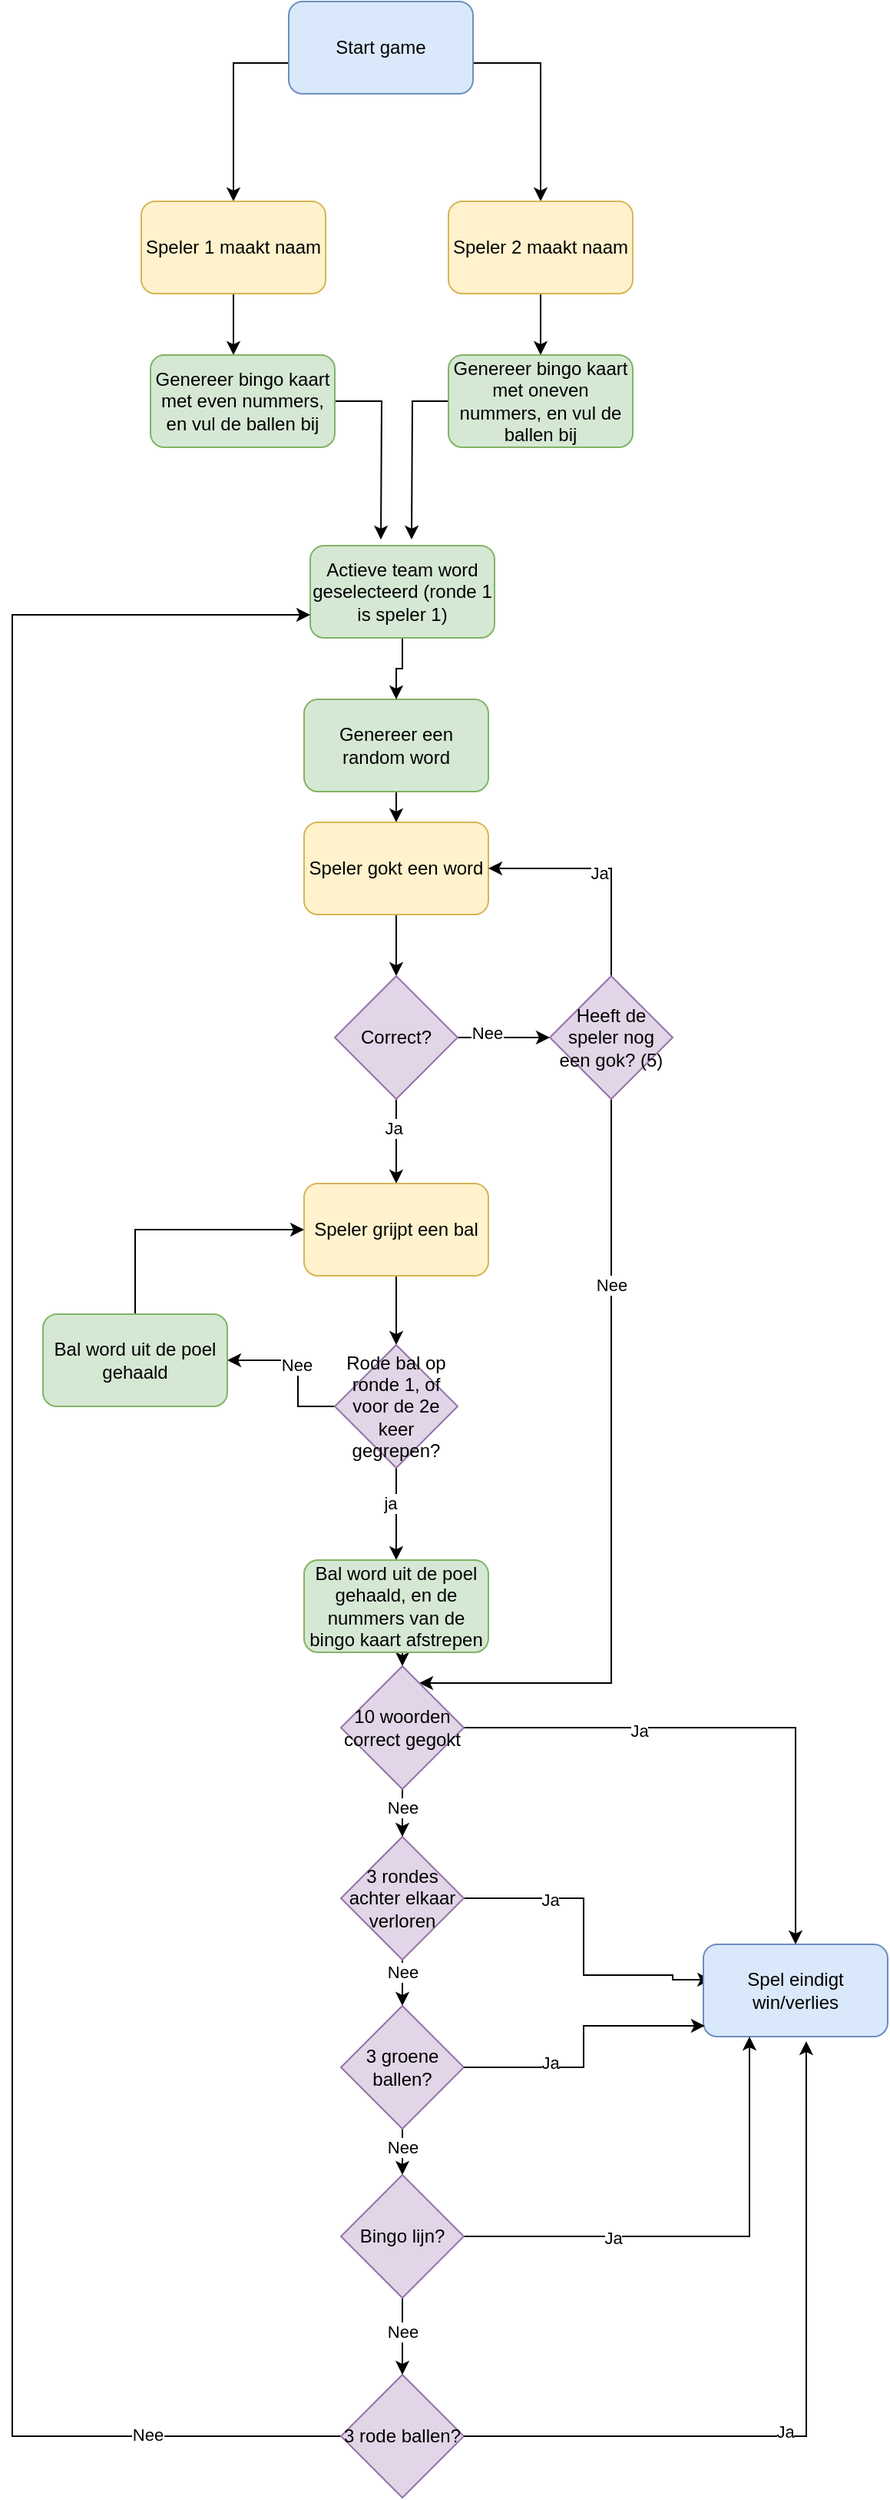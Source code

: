<mxfile version="27.1.6">
  <diagram name="Pagina-1" id="88rqKn-kRWn1IQCB_Tzr">
    <mxGraphModel dx="1426" dy="777" grid="1" gridSize="10" guides="1" tooltips="1" connect="1" arrows="1" fold="1" page="1" pageScale="1" pageWidth="827" pageHeight="1169" math="0" shadow="0">
      <root>
        <mxCell id="0" />
        <mxCell id="1" parent="0" />
        <mxCell id="oClGTv9jNvnOxV3lfpxi-3" style="edgeStyle=orthogonalEdgeStyle;rounded=0;orthogonalLoop=1;jettySize=auto;html=1;entryX=0.5;entryY=0;entryDx=0;entryDy=0;" parent="1" source="uWzpOT1AdCiu_1bDRIk7-1" target="oClGTv9jNvnOxV3lfpxi-1" edge="1">
          <mxGeometry relative="1" as="geometry">
            <Array as="points">
              <mxPoint x="314" y="170" />
            </Array>
          </mxGeometry>
        </mxCell>
        <mxCell id="oClGTv9jNvnOxV3lfpxi-4" style="edgeStyle=orthogonalEdgeStyle;rounded=0;orthogonalLoop=1;jettySize=auto;html=1;entryX=0.5;entryY=0;entryDx=0;entryDy=0;" parent="1" source="uWzpOT1AdCiu_1bDRIk7-1" target="oClGTv9jNvnOxV3lfpxi-2" edge="1">
          <mxGeometry relative="1" as="geometry">
            <Array as="points">
              <mxPoint x="514" y="170" />
            </Array>
          </mxGeometry>
        </mxCell>
        <mxCell id="uWzpOT1AdCiu_1bDRIk7-1" value="Start game" style="rounded=1;whiteSpace=wrap;html=1;fillColor=#dae8fc;strokeColor=#6c8ebf;" parent="1" vertex="1">
          <mxGeometry x="350" y="130" width="120" height="60" as="geometry" />
        </mxCell>
        <mxCell id="uWzpOT1AdCiu_1bDRIk7-5" style="edgeStyle=orthogonalEdgeStyle;rounded=0;orthogonalLoop=1;jettySize=auto;html=1;exitX=0.5;exitY=1;exitDx=0;exitDy=0;entryX=0.5;entryY=0;entryDx=0;entryDy=0;" parent="1" source="uWzpOT1AdCiu_1bDRIk7-2" target="uWzpOT1AdCiu_1bDRIk7-4" edge="1">
          <mxGeometry relative="1" as="geometry" />
        </mxCell>
        <mxCell id="uWzpOT1AdCiu_1bDRIk7-2" value="Genereer een random word" style="rounded=1;whiteSpace=wrap;html=1;fillColor=#d5e8d4;strokeColor=#82b366;" parent="1" vertex="1">
          <mxGeometry x="360" y="584" width="120" height="60" as="geometry" />
        </mxCell>
        <mxCell id="uWzpOT1AdCiu_1bDRIk7-7" style="edgeStyle=orthogonalEdgeStyle;rounded=0;orthogonalLoop=1;jettySize=auto;html=1;entryX=0.5;entryY=0;entryDx=0;entryDy=0;" parent="1" source="uWzpOT1AdCiu_1bDRIk7-4" target="uWzpOT1AdCiu_1bDRIk7-6" edge="1">
          <mxGeometry relative="1" as="geometry" />
        </mxCell>
        <mxCell id="uWzpOT1AdCiu_1bDRIk7-4" value="Speler gokt een word" style="rounded=1;whiteSpace=wrap;html=1;fillColor=#fff2cc;strokeColor=#d6b656;" parent="1" vertex="1">
          <mxGeometry x="360" y="664" width="120" height="60" as="geometry" />
        </mxCell>
        <mxCell id="uWzpOT1AdCiu_1bDRIk7-9" style="edgeStyle=orthogonalEdgeStyle;rounded=0;orthogonalLoop=1;jettySize=auto;html=1;" parent="1" source="uWzpOT1AdCiu_1bDRIk7-6" target="uWzpOT1AdCiu_1bDRIk7-8" edge="1">
          <mxGeometry relative="1" as="geometry" />
        </mxCell>
        <mxCell id="uWzpOT1AdCiu_1bDRIk7-10" value="Nee" style="edgeLabel;html=1;align=center;verticalAlign=middle;resizable=0;points=[];" parent="uWzpOT1AdCiu_1bDRIk7-9" vertex="1" connectable="0">
          <mxGeometry x="-0.367" y="3" relative="1" as="geometry">
            <mxPoint as="offset" />
          </mxGeometry>
        </mxCell>
        <mxCell id="uWzpOT1AdCiu_1bDRIk7-14" style="edgeStyle=orthogonalEdgeStyle;rounded=0;orthogonalLoop=1;jettySize=auto;html=1;entryX=0.5;entryY=0;entryDx=0;entryDy=0;" parent="1" source="uWzpOT1AdCiu_1bDRIk7-6" target="uWzpOT1AdCiu_1bDRIk7-13" edge="1">
          <mxGeometry relative="1" as="geometry" />
        </mxCell>
        <mxCell id="uWzpOT1AdCiu_1bDRIk7-15" value="Ja" style="edgeLabel;html=1;align=center;verticalAlign=middle;resizable=0;points=[];" parent="uWzpOT1AdCiu_1bDRIk7-14" vertex="1" connectable="0">
          <mxGeometry x="-0.309" y="-2" relative="1" as="geometry">
            <mxPoint as="offset" />
          </mxGeometry>
        </mxCell>
        <mxCell id="uWzpOT1AdCiu_1bDRIk7-6" value="Correct?" style="rhombus;whiteSpace=wrap;html=1;fillColor=#e1d5e7;strokeColor=#9673a6;" parent="1" vertex="1">
          <mxGeometry x="380" y="764" width="80" height="80" as="geometry" />
        </mxCell>
        <mxCell id="uWzpOT1AdCiu_1bDRIk7-11" style="edgeStyle=orthogonalEdgeStyle;rounded=0;orthogonalLoop=1;jettySize=auto;html=1;exitX=0.5;exitY=0;exitDx=0;exitDy=0;entryX=1;entryY=0.5;entryDx=0;entryDy=0;" parent="1" source="uWzpOT1AdCiu_1bDRIk7-8" target="uWzpOT1AdCiu_1bDRIk7-4" edge="1">
          <mxGeometry relative="1" as="geometry" />
        </mxCell>
        <mxCell id="uWzpOT1AdCiu_1bDRIk7-12" value="Ja" style="edgeLabel;html=1;align=center;verticalAlign=middle;resizable=0;points=[];" parent="uWzpOT1AdCiu_1bDRIk7-11" vertex="1" connectable="0">
          <mxGeometry x="0.04" y="3" relative="1" as="geometry">
            <mxPoint as="offset" />
          </mxGeometry>
        </mxCell>
        <mxCell id="uWzpOT1AdCiu_1bDRIk7-18" style="edgeStyle=orthogonalEdgeStyle;rounded=0;orthogonalLoop=1;jettySize=auto;html=1;exitX=0.5;exitY=1;exitDx=0;exitDy=0;" parent="1" source="uWzpOT1AdCiu_1bDRIk7-8" target="oClGTv9jNvnOxV3lfpxi-23" edge="1">
          <mxGeometry relative="1" as="geometry">
            <mxPoint x="560" y="1124" as="targetPoint" />
            <Array as="points">
              <mxPoint x="560" y="1224" />
            </Array>
          </mxGeometry>
        </mxCell>
        <mxCell id="uWzpOT1AdCiu_1bDRIk7-19" value="Nee" style="edgeLabel;html=1;align=center;verticalAlign=middle;resizable=0;points=[];" parent="uWzpOT1AdCiu_1bDRIk7-18" vertex="1" connectable="0">
          <mxGeometry x="-0.523" relative="1" as="geometry">
            <mxPoint as="offset" />
          </mxGeometry>
        </mxCell>
        <mxCell id="uWzpOT1AdCiu_1bDRIk7-8" value="Heeft de speler nog een gok? (5)" style="rhombus;whiteSpace=wrap;html=1;fillColor=#e1d5e7;strokeColor=#9673a6;" parent="1" vertex="1">
          <mxGeometry x="520" y="764" width="80" height="80" as="geometry" />
        </mxCell>
        <mxCell id="uWzpOT1AdCiu_1bDRIk7-17" style="edgeStyle=orthogonalEdgeStyle;rounded=0;orthogonalLoop=1;jettySize=auto;html=1;" parent="1" source="uWzpOT1AdCiu_1bDRIk7-13" edge="1">
          <mxGeometry relative="1" as="geometry">
            <mxPoint x="420" y="1004" as="targetPoint" />
            <Array as="points">
              <mxPoint x="420" y="994" />
            </Array>
          </mxGeometry>
        </mxCell>
        <mxCell id="uWzpOT1AdCiu_1bDRIk7-13" value="Speler grijpt een bal" style="rounded=1;whiteSpace=wrap;html=1;fillColor=#fff2cc;strokeColor=#d6b656;" parent="1" vertex="1">
          <mxGeometry x="360" y="899" width="120" height="60" as="geometry" />
        </mxCell>
        <mxCell id="oClGTv9jNvnOxV3lfpxi-28" style="edgeStyle=orthogonalEdgeStyle;rounded=0;orthogonalLoop=1;jettySize=auto;html=1;exitX=0.5;exitY=1;exitDx=0;exitDy=0;entryX=0.5;entryY=0;entryDx=0;entryDy=0;" parent="1" source="uWzpOT1AdCiu_1bDRIk7-16" target="oClGTv9jNvnOxV3lfpxi-24" edge="1">
          <mxGeometry relative="1" as="geometry" />
        </mxCell>
        <mxCell id="oClGTv9jNvnOxV3lfpxi-31" value="Nee" style="edgeLabel;html=1;align=center;verticalAlign=middle;resizable=0;points=[];" parent="oClGTv9jNvnOxV3lfpxi-28" vertex="1" connectable="0">
          <mxGeometry x="-0.467" relative="1" as="geometry">
            <mxPoint as="offset" />
          </mxGeometry>
        </mxCell>
        <mxCell id="oClGTv9jNvnOxV3lfpxi-34" style="edgeStyle=orthogonalEdgeStyle;rounded=0;orthogonalLoop=1;jettySize=auto;html=1;entryX=0.042;entryY=0.383;entryDx=0;entryDy=0;entryPerimeter=0;" parent="1" source="uWzpOT1AdCiu_1bDRIk7-16" target="uWzpOT1AdCiu_1bDRIk7-23" edge="1">
          <mxGeometry relative="1" as="geometry">
            <mxPoint x="600" y="1424" as="targetPoint" />
            <Array as="points">
              <mxPoint x="542" y="1364" />
              <mxPoint x="542" y="1414" />
              <mxPoint x="600" y="1414" />
              <mxPoint x="600" y="1417" />
            </Array>
          </mxGeometry>
        </mxCell>
        <mxCell id="oClGTv9jNvnOxV3lfpxi-39" value="Ja" style="edgeLabel;html=1;align=center;verticalAlign=middle;resizable=0;points=[];" parent="oClGTv9jNvnOxV3lfpxi-34" vertex="1" connectable="0">
          <mxGeometry x="-0.477" y="-1" relative="1" as="geometry">
            <mxPoint as="offset" />
          </mxGeometry>
        </mxCell>
        <mxCell id="uWzpOT1AdCiu_1bDRIk7-16" value="3 rondes achter elkaar verloren" style="rhombus;whiteSpace=wrap;html=1;fillColor=#e1d5e7;strokeColor=#9673a6;" parent="1" vertex="1">
          <mxGeometry x="384" y="1324" width="80" height="80" as="geometry" />
        </mxCell>
        <mxCell id="uWzpOT1AdCiu_1bDRIk7-23" value="Spel eindigt win/verlies" style="rounded=1;whiteSpace=wrap;html=1;fillColor=#dae8fc;strokeColor=#6c8ebf;" parent="1" vertex="1">
          <mxGeometry x="620" y="1394" width="120" height="60" as="geometry" />
        </mxCell>
        <mxCell id="N4soiPl2ScsJzYf_9Olu-1" style="edgeStyle=orthogonalEdgeStyle;rounded=0;orthogonalLoop=1;jettySize=auto;html=1;" edge="1" parent="1" source="oClGTv9jNvnOxV3lfpxi-1">
          <mxGeometry relative="1" as="geometry">
            <mxPoint x="314" y="360" as="targetPoint" />
          </mxGeometry>
        </mxCell>
        <mxCell id="oClGTv9jNvnOxV3lfpxi-1" value="Speler 1 maakt naam" style="rounded=1;whiteSpace=wrap;html=1;fillColor=#fff2cc;strokeColor=#d6b656;" parent="1" vertex="1">
          <mxGeometry x="254" y="260" width="120" height="60" as="geometry" />
        </mxCell>
        <mxCell id="N4soiPl2ScsJzYf_9Olu-2" style="edgeStyle=orthogonalEdgeStyle;rounded=0;orthogonalLoop=1;jettySize=auto;html=1;" edge="1" parent="1" source="oClGTv9jNvnOxV3lfpxi-2">
          <mxGeometry relative="1" as="geometry">
            <mxPoint x="514" y="360" as="targetPoint" />
          </mxGeometry>
        </mxCell>
        <mxCell id="oClGTv9jNvnOxV3lfpxi-2" value="Speler 2 maakt naam" style="rounded=1;whiteSpace=wrap;html=1;fillColor=#fff2cc;strokeColor=#d6b656;" parent="1" vertex="1">
          <mxGeometry x="454" y="260" width="120" height="60" as="geometry" />
        </mxCell>
        <mxCell id="oClGTv9jNvnOxV3lfpxi-22" style="edgeStyle=orthogonalEdgeStyle;rounded=0;orthogonalLoop=1;jettySize=auto;html=1;entryX=0.5;entryY=0;entryDx=0;entryDy=0;" parent="1" source="oClGTv9jNvnOxV3lfpxi-5" target="uWzpOT1AdCiu_1bDRIk7-2" edge="1">
          <mxGeometry relative="1" as="geometry" />
        </mxCell>
        <mxCell id="oClGTv9jNvnOxV3lfpxi-5" value="Actieve team word geselecteerd (ronde 1 is speler 1)" style="rounded=1;whiteSpace=wrap;html=1;fillColor=#d5e8d4;strokeColor=#82b366;" parent="1" vertex="1">
          <mxGeometry x="364" y="484" width="120" height="60" as="geometry" />
        </mxCell>
        <mxCell id="oClGTv9jNvnOxV3lfpxi-13" style="edgeStyle=orthogonalEdgeStyle;rounded=0;orthogonalLoop=1;jettySize=auto;html=1;" parent="1" source="oClGTv9jNvnOxV3lfpxi-12" edge="1">
          <mxGeometry relative="1" as="geometry">
            <mxPoint x="420" y="1144" as="targetPoint" />
          </mxGeometry>
        </mxCell>
        <mxCell id="oClGTv9jNvnOxV3lfpxi-14" value="ja" style="edgeLabel;html=1;align=center;verticalAlign=middle;resizable=0;points=[];" parent="oClGTv9jNvnOxV3lfpxi-13" vertex="1" connectable="0">
          <mxGeometry x="-0.24" y="-4" relative="1" as="geometry">
            <mxPoint as="offset" />
          </mxGeometry>
        </mxCell>
        <mxCell id="oClGTv9jNvnOxV3lfpxi-17" style="edgeStyle=orthogonalEdgeStyle;rounded=0;orthogonalLoop=1;jettySize=auto;html=1;" parent="1" source="oClGTv9jNvnOxV3lfpxi-12" edge="1">
          <mxGeometry relative="1" as="geometry">
            <mxPoint x="310" y="1014" as="targetPoint" />
            <Array as="points">
              <mxPoint x="356" y="1044" />
            </Array>
          </mxGeometry>
        </mxCell>
        <mxCell id="oClGTv9jNvnOxV3lfpxi-18" value="Nee" style="edgeLabel;html=1;align=center;verticalAlign=middle;resizable=0;points=[];" parent="oClGTv9jNvnOxV3lfpxi-17" vertex="1" connectable="0">
          <mxGeometry x="0.03" y="1" relative="1" as="geometry">
            <mxPoint as="offset" />
          </mxGeometry>
        </mxCell>
        <mxCell id="oClGTv9jNvnOxV3lfpxi-12" value="Rode bal op ronde 1, of voor de 2e keer gegrepen?" style="rhombus;whiteSpace=wrap;html=1;fillColor=#e1d5e7;strokeColor=#9673a6;" parent="1" vertex="1">
          <mxGeometry x="380" y="1004" width="80" height="80" as="geometry" />
        </mxCell>
        <mxCell id="oClGTv9jNvnOxV3lfpxi-20" style="edgeStyle=orthogonalEdgeStyle;rounded=0;orthogonalLoop=1;jettySize=auto;html=1;entryX=0;entryY=0.5;entryDx=0;entryDy=0;" parent="1" source="oClGTv9jNvnOxV3lfpxi-19" target="uWzpOT1AdCiu_1bDRIk7-13" edge="1">
          <mxGeometry relative="1" as="geometry">
            <Array as="points">
              <mxPoint x="250" y="929" />
            </Array>
          </mxGeometry>
        </mxCell>
        <mxCell id="oClGTv9jNvnOxV3lfpxi-19" value="Bal word uit de poel gehaald" style="rounded=1;whiteSpace=wrap;html=1;fillColor=#d5e8d4;strokeColor=#82b366;" parent="1" vertex="1">
          <mxGeometry x="190" y="984" width="120" height="60" as="geometry" />
        </mxCell>
        <mxCell id="oClGTv9jNvnOxV3lfpxi-26" style="edgeStyle=orthogonalEdgeStyle;rounded=0;orthogonalLoop=1;jettySize=auto;html=1;exitX=0.5;exitY=1;exitDx=0;exitDy=0;entryX=0.5;entryY=0;entryDx=0;entryDy=0;" parent="1" source="oClGTv9jNvnOxV3lfpxi-21" target="oClGTv9jNvnOxV3lfpxi-23" edge="1">
          <mxGeometry relative="1" as="geometry" />
        </mxCell>
        <mxCell id="oClGTv9jNvnOxV3lfpxi-21" value="Bal word uit de poel gehaald, en de nummers van de bingo kaart afstrepen" style="rounded=1;whiteSpace=wrap;html=1;fillColor=#d5e8d4;strokeColor=#82b366;" parent="1" vertex="1">
          <mxGeometry x="360" y="1144" width="120" height="60" as="geometry" />
        </mxCell>
        <mxCell id="oClGTv9jNvnOxV3lfpxi-27" style="edgeStyle=orthogonalEdgeStyle;rounded=0;orthogonalLoop=1;jettySize=auto;html=1;exitX=0.5;exitY=1;exitDx=0;exitDy=0;entryX=0.5;entryY=0;entryDx=0;entryDy=0;" parent="1" source="oClGTv9jNvnOxV3lfpxi-23" target="uWzpOT1AdCiu_1bDRIk7-16" edge="1">
          <mxGeometry relative="1" as="geometry" />
        </mxCell>
        <mxCell id="oClGTv9jNvnOxV3lfpxi-30" value="Nee" style="edgeLabel;html=1;align=center;verticalAlign=middle;resizable=0;points=[];" parent="oClGTv9jNvnOxV3lfpxi-27" vertex="1" connectable="0">
          <mxGeometry x="-0.226" relative="1" as="geometry">
            <mxPoint as="offset" />
          </mxGeometry>
        </mxCell>
        <mxCell id="oClGTv9jNvnOxV3lfpxi-33" style="edgeStyle=orthogonalEdgeStyle;rounded=0;orthogonalLoop=1;jettySize=auto;html=1;" parent="1" source="oClGTv9jNvnOxV3lfpxi-23" target="uWzpOT1AdCiu_1bDRIk7-23" edge="1">
          <mxGeometry relative="1" as="geometry" />
        </mxCell>
        <mxCell id="oClGTv9jNvnOxV3lfpxi-40" value="Ja" style="edgeLabel;html=1;align=center;verticalAlign=middle;resizable=0;points=[];" parent="oClGTv9jNvnOxV3lfpxi-33" vertex="1" connectable="0">
          <mxGeometry x="-0.361" y="-2" relative="1" as="geometry">
            <mxPoint as="offset" />
          </mxGeometry>
        </mxCell>
        <mxCell id="oClGTv9jNvnOxV3lfpxi-23" value="10 woorden correct gegokt" style="rhombus;whiteSpace=wrap;html=1;fillColor=#e1d5e7;strokeColor=#9673a6;" parent="1" vertex="1">
          <mxGeometry x="384" y="1213" width="80" height="80" as="geometry" />
        </mxCell>
        <mxCell id="oClGTv9jNvnOxV3lfpxi-46" style="edgeStyle=orthogonalEdgeStyle;rounded=0;orthogonalLoop=1;jettySize=auto;html=1;exitX=0.5;exitY=1;exitDx=0;exitDy=0;" parent="1" source="oClGTv9jNvnOxV3lfpxi-24" target="oClGTv9jNvnOxV3lfpxi-45" edge="1">
          <mxGeometry relative="1" as="geometry" />
        </mxCell>
        <mxCell id="oClGTv9jNvnOxV3lfpxi-49" value="Nee" style="edgeLabel;html=1;align=center;verticalAlign=middle;resizable=0;points=[];" parent="oClGTv9jNvnOxV3lfpxi-46" vertex="1" connectable="0">
          <mxGeometry x="0.28" relative="1" as="geometry">
            <mxPoint as="offset" />
          </mxGeometry>
        </mxCell>
        <mxCell id="oClGTv9jNvnOxV3lfpxi-24" value="3 groene ballen?" style="rhombus;whiteSpace=wrap;html=1;fillColor=#e1d5e7;strokeColor=#9673a6;" parent="1" vertex="1">
          <mxGeometry x="384" y="1434" width="80" height="80" as="geometry" />
        </mxCell>
        <mxCell id="oClGTv9jNvnOxV3lfpxi-42" style="edgeStyle=orthogonalEdgeStyle;rounded=0;orthogonalLoop=1;jettySize=auto;html=1;entryX=0;entryY=0.75;entryDx=0;entryDy=0;" parent="1" source="oClGTv9jNvnOxV3lfpxi-25" target="oClGTv9jNvnOxV3lfpxi-5" edge="1">
          <mxGeometry relative="1" as="geometry">
            <Array as="points">
              <mxPoint x="170" y="1714" />
              <mxPoint x="170" y="529" />
            </Array>
          </mxGeometry>
        </mxCell>
        <mxCell id="oClGTv9jNvnOxV3lfpxi-43" value="Nee" style="edgeLabel;html=1;align=center;verticalAlign=middle;resizable=0;points=[];" parent="oClGTv9jNvnOxV3lfpxi-42" vertex="1" connectable="0">
          <mxGeometry x="-0.841" y="-1" relative="1" as="geometry">
            <mxPoint as="offset" />
          </mxGeometry>
        </mxCell>
        <mxCell id="oClGTv9jNvnOxV3lfpxi-25" value="3 rode ballen?" style="rhombus;whiteSpace=wrap;html=1;fillColor=#e1d5e7;strokeColor=#9673a6;" parent="1" vertex="1">
          <mxGeometry x="384" y="1674" width="80" height="80" as="geometry" />
        </mxCell>
        <mxCell id="oClGTv9jNvnOxV3lfpxi-35" style="edgeStyle=orthogonalEdgeStyle;rounded=0;orthogonalLoop=1;jettySize=auto;html=1;entryX=0.008;entryY=0.883;entryDx=0;entryDy=0;entryPerimeter=0;" parent="1" source="oClGTv9jNvnOxV3lfpxi-24" target="uWzpOT1AdCiu_1bDRIk7-23" edge="1">
          <mxGeometry relative="1" as="geometry" />
        </mxCell>
        <mxCell id="oClGTv9jNvnOxV3lfpxi-38" value="Ja" style="edgeLabel;html=1;align=center;verticalAlign=middle;resizable=0;points=[];" parent="oClGTv9jNvnOxV3lfpxi-35" vertex="1" connectable="0">
          <mxGeometry x="-0.391" y="3" relative="1" as="geometry">
            <mxPoint as="offset" />
          </mxGeometry>
        </mxCell>
        <mxCell id="oClGTv9jNvnOxV3lfpxi-36" style="edgeStyle=orthogonalEdgeStyle;rounded=0;orthogonalLoop=1;jettySize=auto;html=1;entryX=0.558;entryY=1.05;entryDx=0;entryDy=0;entryPerimeter=0;" parent="1" source="oClGTv9jNvnOxV3lfpxi-25" target="uWzpOT1AdCiu_1bDRIk7-23" edge="1">
          <mxGeometry relative="1" as="geometry" />
        </mxCell>
        <mxCell id="oClGTv9jNvnOxV3lfpxi-37" value="Ja" style="edgeLabel;html=1;align=center;verticalAlign=middle;resizable=0;points=[];" parent="oClGTv9jNvnOxV3lfpxi-36" vertex="1" connectable="0">
          <mxGeometry x="-0.131" y="3" relative="1" as="geometry">
            <mxPoint as="offset" />
          </mxGeometry>
        </mxCell>
        <mxCell id="oClGTv9jNvnOxV3lfpxi-47" style="edgeStyle=orthogonalEdgeStyle;rounded=0;orthogonalLoop=1;jettySize=auto;html=1;exitX=0.5;exitY=1;exitDx=0;exitDy=0;entryX=0.5;entryY=0;entryDx=0;entryDy=0;" parent="1" source="oClGTv9jNvnOxV3lfpxi-45" target="oClGTv9jNvnOxV3lfpxi-25" edge="1">
          <mxGeometry relative="1" as="geometry" />
        </mxCell>
        <mxCell id="oClGTv9jNvnOxV3lfpxi-48" value="Nee" style="edgeLabel;html=1;align=center;verticalAlign=middle;resizable=0;points=[];" parent="oClGTv9jNvnOxV3lfpxi-47" vertex="1" connectable="0">
          <mxGeometry x="-0.12" relative="1" as="geometry">
            <mxPoint as="offset" />
          </mxGeometry>
        </mxCell>
        <mxCell id="oClGTv9jNvnOxV3lfpxi-50" style="edgeStyle=orthogonalEdgeStyle;rounded=0;orthogonalLoop=1;jettySize=auto;html=1;entryX=0.25;entryY=1;entryDx=0;entryDy=0;" parent="1" source="oClGTv9jNvnOxV3lfpxi-45" target="uWzpOT1AdCiu_1bDRIk7-23" edge="1">
          <mxGeometry relative="1" as="geometry" />
        </mxCell>
        <mxCell id="oClGTv9jNvnOxV3lfpxi-51" value="Ja" style="edgeLabel;html=1;align=center;verticalAlign=middle;resizable=0;points=[];" parent="oClGTv9jNvnOxV3lfpxi-50" vertex="1" connectable="0">
          <mxGeometry x="-0.386" y="-1" relative="1" as="geometry">
            <mxPoint as="offset" />
          </mxGeometry>
        </mxCell>
        <mxCell id="oClGTv9jNvnOxV3lfpxi-45" value="Bingo lijn?" style="rhombus;whiteSpace=wrap;html=1;fillColor=#e1d5e7;strokeColor=#9673a6;" parent="1" vertex="1">
          <mxGeometry x="384" y="1544" width="80" height="80" as="geometry" />
        </mxCell>
        <mxCell id="N4soiPl2ScsJzYf_9Olu-5" style="edgeStyle=orthogonalEdgeStyle;rounded=0;orthogonalLoop=1;jettySize=auto;html=1;" edge="1" parent="1" source="N4soiPl2ScsJzYf_9Olu-3">
          <mxGeometry relative="1" as="geometry">
            <mxPoint x="410" y="480" as="targetPoint" />
          </mxGeometry>
        </mxCell>
        <mxCell id="N4soiPl2ScsJzYf_9Olu-3" value="Genereer bingo kaart met even nummers, en vul de ballen bij" style="rounded=1;whiteSpace=wrap;html=1;fillColor=#d5e8d4;strokeColor=#82b366;" vertex="1" parent="1">
          <mxGeometry x="260" y="360" width="120" height="60" as="geometry" />
        </mxCell>
        <mxCell id="N4soiPl2ScsJzYf_9Olu-6" style="edgeStyle=orthogonalEdgeStyle;rounded=0;orthogonalLoop=1;jettySize=auto;html=1;" edge="1" parent="1" source="N4soiPl2ScsJzYf_9Olu-4">
          <mxGeometry relative="1" as="geometry">
            <mxPoint x="430" y="480" as="targetPoint" />
          </mxGeometry>
        </mxCell>
        <mxCell id="N4soiPl2ScsJzYf_9Olu-4" value="Genereer bingo kaart met oneven nummers, en vul de ballen bij" style="rounded=1;whiteSpace=wrap;html=1;fillColor=#d5e8d4;strokeColor=#82b366;" vertex="1" parent="1">
          <mxGeometry x="454" y="360" width="120" height="60" as="geometry" />
        </mxCell>
      </root>
    </mxGraphModel>
  </diagram>
</mxfile>
